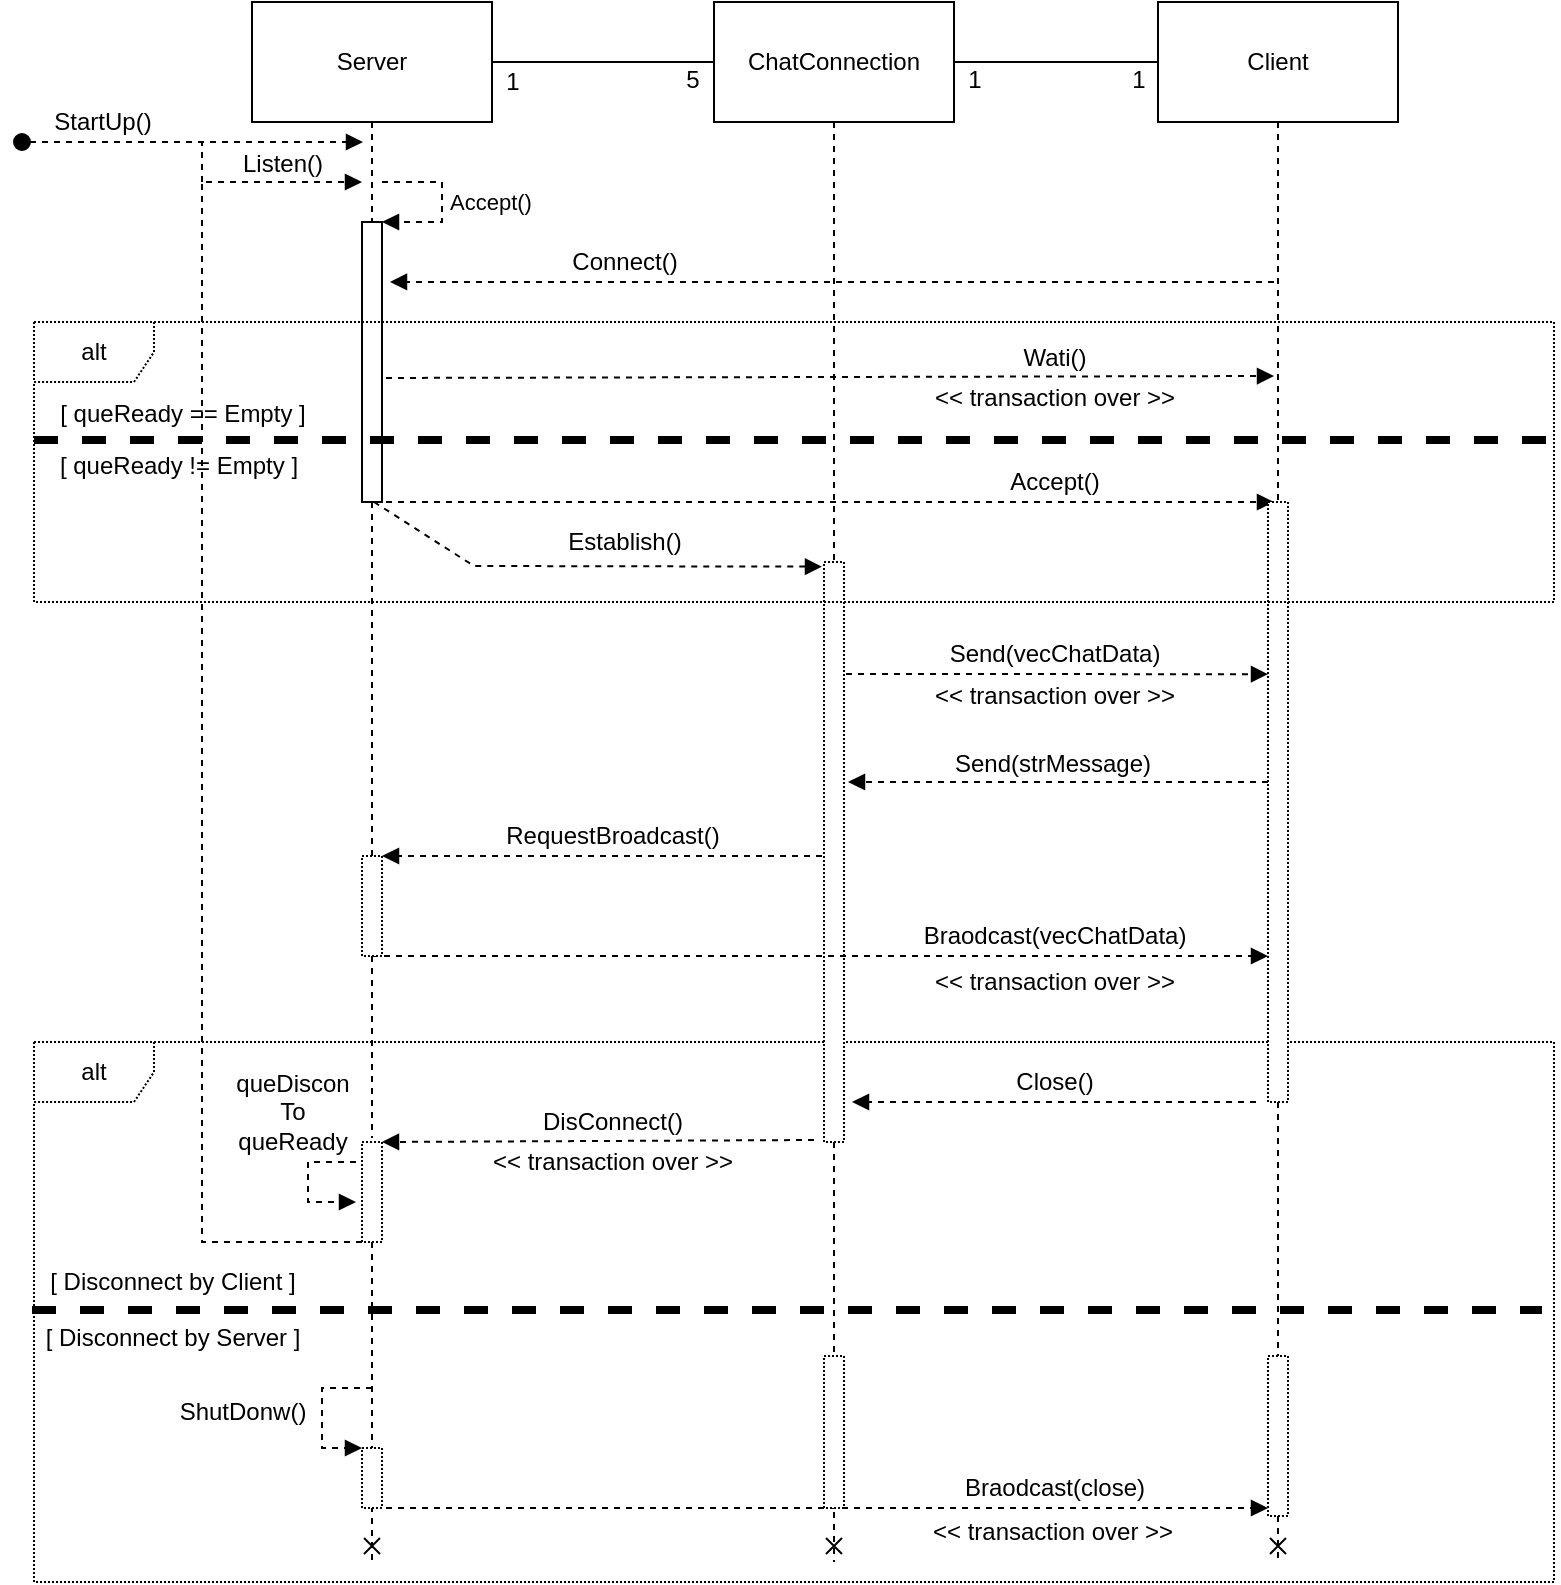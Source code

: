<mxfile version="18.0.4" type="device"><diagram id="kgpKYQtTHZ0yAKxKKP6v" name="Page-1"><mxGraphModel dx="1053" dy="635" grid="1" gridSize="10" guides="1" tooltips="1" connect="1" arrows="1" fold="1" page="1" pageScale="1" pageWidth="850" pageHeight="1100" math="0" shadow="0"><root><mxCell id="0"/><mxCell id="1" parent="0"/><mxCell id="x-jvGoOtc-xenpQawH3j-113" value="alt" style="shape=umlFrame;whiteSpace=wrap;html=1;dashed=1;dashPattern=1 1;" vertex="1" parent="1"><mxGeometry x="46" y="665" width="760" height="270" as="geometry"/></mxCell><mxCell id="x-jvGoOtc-xenpQawH3j-3" style="edgeStyle=orthogonalEdgeStyle;rounded=0;orthogonalLoop=1;jettySize=auto;html=1;exitX=0.5;exitY=1;exitDx=0;exitDy=0;endArrow=cross;endFill=0;dashed=1;startArrow=none;" edge="1" parent="1" source="x-jvGoOtc-xenpQawH3j-95"><mxGeometry relative="1" as="geometry"><mxPoint x="215" y="925" as="targetPoint"/><mxPoint x="215" y="355" as="sourcePoint"/></mxGeometry></mxCell><mxCell id="x-jvGoOtc-xenpQawH3j-50" style="edgeStyle=orthogonalEdgeStyle;rounded=0;jumpStyle=none;orthogonalLoop=1;jettySize=auto;html=1;exitX=1;exitY=0.5;exitDx=0;exitDy=0;entryX=0;entryY=0.5;entryDx=0;entryDy=0;endArrow=none;endFill=0;sourcePerimeterSpacing=0;strokeWidth=1;" edge="1" parent="1" source="x-jvGoOtc-xenpQawH3j-1" target="x-jvGoOtc-xenpQawH3j-38"><mxGeometry relative="1" as="geometry"/></mxCell><mxCell id="x-jvGoOtc-xenpQawH3j-1" value="Server" style="rounded=0;whiteSpace=wrap;html=1;" vertex="1" parent="1"><mxGeometry x="155" y="145" width="120" height="60" as="geometry"/></mxCell><mxCell id="x-jvGoOtc-xenpQawH3j-8" value="Accept()" style="edgeStyle=orthogonalEdgeStyle;html=1;align=left;spacingLeft=2;endArrow=block;rounded=0;entryX=1;entryY=0;dashed=1;" edge="1" parent="1"><mxGeometry relative="1" as="geometry"><mxPoint x="220" y="235" as="sourcePoint"/><Array as="points"><mxPoint x="250" y="235"/></Array><mxPoint x="220" y="255" as="targetPoint"/></mxGeometry></mxCell><mxCell id="x-jvGoOtc-xenpQawH3j-13" value="" style="html=1;points=[];perimeter=orthogonalPerimeter;" vertex="1" parent="1"><mxGeometry x="210" y="255" width="10" height="140" as="geometry"/></mxCell><mxCell id="x-jvGoOtc-xenpQawH3j-14" value="" style="edgeStyle=orthogonalEdgeStyle;rounded=0;orthogonalLoop=1;jettySize=auto;html=1;exitX=0.5;exitY=1;exitDx=0;exitDy=0;endArrow=none;endFill=0;dashed=1;startArrow=none;" edge="1" parent="1" source="x-jvGoOtc-xenpQawH3j-1" target="x-jvGoOtc-xenpQawH3j-13"><mxGeometry relative="1" as="geometry"><mxPoint x="215" y="805" as="targetPoint"/><mxPoint x="215" y="225" as="sourcePoint"/></mxGeometry></mxCell><mxCell id="x-jvGoOtc-xenpQawH3j-17" style="edgeStyle=orthogonalEdgeStyle;rounded=0;orthogonalLoop=1;jettySize=auto;html=1;exitX=0.5;exitY=1;exitDx=0;exitDy=0;dashed=1;endArrow=cross;endFill=0;startArrow=none;" edge="1" parent="1" source="x-jvGoOtc-xenpQawH3j-115"><mxGeometry relative="1" as="geometry"><mxPoint x="668" y="925" as="targetPoint"/></mxGeometry></mxCell><mxCell id="x-jvGoOtc-xenpQawH3j-16" value="Client" style="rounded=0;whiteSpace=wrap;html=1;" vertex="1" parent="1"><mxGeometry x="608" y="145" width="120" height="60" as="geometry"/></mxCell><mxCell id="x-jvGoOtc-xenpQawH3j-18" value="" style="html=1;verticalAlign=bottom;endArrow=block;rounded=0;dashed=1;entryX=1.4;entryY=0.214;entryDx=0;entryDy=0;entryPerimeter=0;" edge="1" parent="1" target="x-jvGoOtc-xenpQawH3j-13"><mxGeometry width="80" relative="1" as="geometry"><mxPoint x="666" y="285" as="sourcePoint"/><mxPoint x="151" y="285" as="targetPoint"/></mxGeometry></mxCell><mxCell id="x-jvGoOtc-xenpQawH3j-19" value="" style="html=1;verticalAlign=bottom;endArrow=block;rounded=0;dashed=1;exitX=1.2;exitY=0.557;exitDx=0;exitDy=0;exitPerimeter=0;" edge="1" parent="1" source="x-jvGoOtc-xenpQawH3j-13"><mxGeometry width="80" relative="1" as="geometry"><mxPoint x="151" y="332.5" as="sourcePoint"/><mxPoint x="666" y="332" as="targetPoint"/></mxGeometry></mxCell><mxCell id="x-jvGoOtc-xenpQawH3j-20" value="Connect()" style="text;html=1;align=center;verticalAlign=middle;resizable=0;points=[];autosize=1;strokeColor=none;fillColor=none;" vertex="1" parent="1"><mxGeometry x="306" y="265" width="70" height="20" as="geometry"/></mxCell><mxCell id="x-jvGoOtc-xenpQawH3j-23" value="Wati()" style="text;html=1;align=center;verticalAlign=middle;resizable=0;points=[];autosize=1;strokeColor=none;fillColor=none;" vertex="1" parent="1"><mxGeometry x="531" y="313" width="50" height="20" as="geometry"/></mxCell><mxCell id="x-jvGoOtc-xenpQawH3j-25" value="" style="html=1;verticalAlign=bottom;endArrow=block;rounded=0;dashed=1;exitX=0.6;exitY=1;exitDx=0;exitDy=0;exitPerimeter=0;" edge="1" parent="1" source="x-jvGoOtc-xenpQawH3j-13"><mxGeometry width="80" relative="1" as="geometry"><mxPoint x="151" y="395" as="sourcePoint"/><mxPoint x="666" y="395" as="targetPoint"/></mxGeometry></mxCell><mxCell id="x-jvGoOtc-xenpQawH3j-26" value="Accept()" style="text;html=1;align=center;verticalAlign=middle;resizable=0;points=[];autosize=1;strokeColor=none;fillColor=none;" vertex="1" parent="1"><mxGeometry x="526" y="375" width="60" height="20" as="geometry"/></mxCell><mxCell id="x-jvGoOtc-xenpQawH3j-33" value="" style="edgeStyle=orthogonalEdgeStyle;rounded=0;orthogonalLoop=1;jettySize=auto;html=1;exitX=0.5;exitY=1;exitDx=0;exitDy=0;dashed=1;endArrow=none;endFill=0;" edge="1" parent="1" source="x-jvGoOtc-xenpQawH3j-16" target="x-jvGoOtc-xenpQawH3j-32"><mxGeometry relative="1" as="geometry"><mxPoint x="706" y="835" as="targetPoint"/><mxPoint x="706" y="265" as="sourcePoint"/></mxGeometry></mxCell><mxCell id="x-jvGoOtc-xenpQawH3j-34" value="" style="endArrow=none;html=1;strokeWidth=4;rounded=0;exitX=0;exitY=0.421;exitDx=0;exitDy=0;exitPerimeter=0;entryX=0.999;entryY=0.421;entryDx=0;entryDy=0;entryPerimeter=0;dashed=1;jumpStyle=none;sourcePerimeterSpacing=0;" edge="1" parent="1" source="x-jvGoOtc-xenpQawH3j-28" target="x-jvGoOtc-xenpQawH3j-28"><mxGeometry width="50" height="50" relative="1" as="geometry"><mxPoint x="406" y="405" as="sourcePoint"/><mxPoint x="456" y="355" as="targetPoint"/></mxGeometry></mxCell><mxCell id="x-jvGoOtc-xenpQawH3j-35" value="[ queReady == Empty ]" style="text;html=1;align=center;verticalAlign=middle;resizable=0;points=[];autosize=1;strokeColor=none;fillColor=none;" vertex="1" parent="1"><mxGeometry x="50" y="341" width="140" height="20" as="geometry"/></mxCell><mxCell id="x-jvGoOtc-xenpQawH3j-36" value="[ queReady != Empty ]" style="text;html=1;align=center;verticalAlign=middle;resizable=0;points=[];autosize=1;strokeColor=none;fillColor=none;" vertex="1" parent="1"><mxGeometry x="53" y="367" width="130" height="20" as="geometry"/></mxCell><mxCell id="x-jvGoOtc-xenpQawH3j-37" value="&amp;lt;&amp;lt; transaction over &amp;gt;&amp;gt;" style="text;html=1;align=center;verticalAlign=middle;resizable=0;points=[];autosize=1;strokeColor=none;fillColor=none;" vertex="1" parent="1"><mxGeometry x="486" y="333" width="140" height="20" as="geometry"/></mxCell><mxCell id="x-jvGoOtc-xenpQawH3j-39" style="edgeStyle=orthogonalEdgeStyle;rounded=0;orthogonalLoop=1;jettySize=auto;html=1;exitX=0.5;exitY=1;exitDx=0;exitDy=0;dashed=1;endArrow=cross;endFill=0;startArrow=none;" edge="1" parent="1" source="x-jvGoOtc-xenpQawH3j-123"><mxGeometry relative="1" as="geometry"><mxPoint x="446" y="925" as="targetPoint"/><Array as="points"><mxPoint x="446" y="824"/></Array></mxGeometry></mxCell><mxCell id="x-jvGoOtc-xenpQawH3j-54" style="edgeStyle=orthogonalEdgeStyle;rounded=0;jumpStyle=none;orthogonalLoop=1;jettySize=auto;html=1;exitX=1;exitY=0.5;exitDx=0;exitDy=0;entryX=0;entryY=0.5;entryDx=0;entryDy=0;endArrow=none;endFill=0;sourcePerimeterSpacing=0;strokeWidth=1;" edge="1" parent="1" source="x-jvGoOtc-xenpQawH3j-38" target="x-jvGoOtc-xenpQawH3j-16"><mxGeometry relative="1" as="geometry"/></mxCell><mxCell id="x-jvGoOtc-xenpQawH3j-38" value="ChatConnection" style="rounded=0;whiteSpace=wrap;html=1;" vertex="1" parent="1"><mxGeometry x="386" y="145" width="120" height="60" as="geometry"/></mxCell><mxCell id="x-jvGoOtc-xenpQawH3j-42" value="" style="edgeStyle=orthogonalEdgeStyle;rounded=0;orthogonalLoop=1;jettySize=auto;html=1;exitX=0.5;exitY=1;exitDx=0;exitDy=0;dashed=1;endArrow=none;endFill=0;" edge="1" parent="1" source="x-jvGoOtc-xenpQawH3j-38" target="x-jvGoOtc-xenpQawH3j-40"><mxGeometry relative="1" as="geometry"><mxPoint x="430" y="807" as="targetPoint"/><mxPoint x="446" y="505" as="sourcePoint"/><Array as="points"/></mxGeometry></mxCell><mxCell id="x-jvGoOtc-xenpQawH3j-43" value="" style="html=1;verticalAlign=bottom;endArrow=block;rounded=0;dashed=1;entryX=-0.1;entryY=0.008;entryDx=0;entryDy=0;entryPerimeter=0;" edge="1" parent="1" target="x-jvGoOtc-xenpQawH3j-40"><mxGeometry width="80" relative="1" as="geometry"><mxPoint x="216" y="395" as="sourcePoint"/><mxPoint x="446" y="475" as="targetPoint"/><Array as="points"><mxPoint x="266" y="427"/></Array></mxGeometry></mxCell><mxCell id="x-jvGoOtc-xenpQawH3j-45" value="Establish()" style="text;html=1;align=center;verticalAlign=middle;resizable=0;points=[];autosize=1;strokeColor=none;fillColor=none;" vertex="1" parent="1"><mxGeometry x="306" y="405" width="70" height="20" as="geometry"/></mxCell><mxCell id="x-jvGoOtc-xenpQawH3j-51" value="1" style="text;html=1;align=center;verticalAlign=middle;resizable=0;points=[];autosize=1;strokeColor=none;fillColor=none;" vertex="1" parent="1"><mxGeometry x="275" y="175" width="20" height="20" as="geometry"/></mxCell><mxCell id="x-jvGoOtc-xenpQawH3j-52" value="5" style="text;html=1;align=center;verticalAlign=middle;resizable=0;points=[];autosize=1;strokeColor=none;fillColor=none;" vertex="1" parent="1"><mxGeometry x="365" y="174" width="20" height="20" as="geometry"/></mxCell><mxCell id="x-jvGoOtc-xenpQawH3j-55" value="1" style="text;html=1;align=center;verticalAlign=middle;resizable=0;points=[];autosize=1;strokeColor=none;fillColor=none;" vertex="1" parent="1"><mxGeometry x="506" y="174" width="20" height="20" as="geometry"/></mxCell><mxCell id="x-jvGoOtc-xenpQawH3j-56" value="1" style="text;html=1;align=center;verticalAlign=middle;resizable=0;points=[];autosize=1;strokeColor=none;fillColor=none;" vertex="1" parent="1"><mxGeometry x="588" y="174" width="20" height="20" as="geometry"/></mxCell><mxCell id="x-jvGoOtc-xenpQawH3j-61" value="" style="html=1;verticalAlign=bottom;endArrow=block;rounded=0;sourcePerimeterSpacing=0;strokeWidth=1;jumpStyle=none;entryX=0;entryY=0.287;entryDx=0;entryDy=0;entryPerimeter=0;dashed=1;" edge="1" parent="1" target="x-jvGoOtc-xenpQawH3j-32"><mxGeometry width="80" relative="1" as="geometry"><mxPoint x="446" y="481" as="sourcePoint"/><mxPoint x="531" y="465" as="targetPoint"/></mxGeometry></mxCell><mxCell id="x-jvGoOtc-xenpQawH3j-63" value="Send(vecChatData)" style="text;html=1;align=center;verticalAlign=middle;resizable=0;points=[];autosize=1;strokeColor=none;fillColor=none;" vertex="1" parent="1"><mxGeometry x="496" y="461" width="120" height="20" as="geometry"/></mxCell><mxCell id="x-jvGoOtc-xenpQawH3j-65" value="" style="html=1;verticalAlign=bottom;endArrow=block;rounded=0;sourcePerimeterSpacing=0;strokeWidth=1;jumpStyle=none;dashed=1;" edge="1" parent="1"><mxGeometry width="80" relative="1" as="geometry"><mxPoint x="663" y="535" as="sourcePoint"/><mxPoint x="453" y="535" as="targetPoint"/></mxGeometry></mxCell><mxCell id="x-jvGoOtc-xenpQawH3j-40" value="" style="html=1;points=[];perimeter=orthogonalPerimeter;dashed=1;dashPattern=1 1;" vertex="1" parent="1"><mxGeometry x="441" y="425" width="10" height="290" as="geometry"/></mxCell><mxCell id="x-jvGoOtc-xenpQawH3j-67" value="Send(strMessage)" style="text;html=1;align=center;verticalAlign=middle;resizable=0;points=[];autosize=1;strokeColor=none;fillColor=none;" vertex="1" parent="1"><mxGeometry x="500" y="516" width="110" height="20" as="geometry"/></mxCell><mxCell id="x-jvGoOtc-xenpQawH3j-72" value="RequestBroadcast()" style="text;html=1;align=center;verticalAlign=middle;resizable=0;points=[];autosize=1;strokeColor=none;fillColor=none;" vertex="1" parent="1"><mxGeometry x="275" y="552" width="120" height="20" as="geometry"/></mxCell><mxCell id="x-jvGoOtc-xenpQawH3j-74" value="" style="edgeStyle=orthogonalEdgeStyle;rounded=0;orthogonalLoop=1;jettySize=auto;html=1;exitX=0.5;exitY=1;exitDx=0;exitDy=0;endArrow=none;endFill=0;dashed=1;startArrow=none;" edge="1" parent="1" source="x-jvGoOtc-xenpQawH3j-13" target="x-jvGoOtc-xenpQawH3j-73"><mxGeometry relative="1" as="geometry"><mxPoint x="215" y="805" as="targetPoint"/><mxPoint x="215" y="395" as="sourcePoint"/></mxGeometry></mxCell><mxCell id="x-jvGoOtc-xenpQawH3j-71" value="" style="html=1;verticalAlign=bottom;endArrow=block;rounded=0;sourcePerimeterSpacing=0;strokeWidth=1;jumpStyle=none;dashed=1;" edge="1" parent="1"><mxGeometry width="80" relative="1" as="geometry"><mxPoint x="440" y="572" as="sourcePoint"/><mxPoint x="220" y="572" as="targetPoint"/></mxGeometry></mxCell><mxCell id="x-jvGoOtc-xenpQawH3j-79" value="" style="html=1;verticalAlign=bottom;endArrow=block;rounded=0;dashed=1;sourcePerimeterSpacing=0;strokeWidth=1;jumpStyle=none;" edge="1" parent="1"><mxGeometry width="80" relative="1" as="geometry"><mxPoint x="215" y="622" as="sourcePoint"/><mxPoint x="663" y="622" as="targetPoint"/></mxGeometry></mxCell><mxCell id="x-jvGoOtc-xenpQawH3j-80" value="Braodcast(vecChatData)" style="text;html=1;align=center;verticalAlign=middle;resizable=0;points=[];autosize=1;strokeColor=none;fillColor=none;" vertex="1" parent="1"><mxGeometry x="481" y="602" width="150" height="20" as="geometry"/></mxCell><mxCell id="x-jvGoOtc-xenpQawH3j-81" value="" style="html=1;verticalAlign=bottom;endArrow=block;rounded=0;dashed=1;sourcePerimeterSpacing=0;strokeWidth=1;jumpStyle=none;entryX=1.3;entryY=1;entryDx=0;entryDy=0;entryPerimeter=0;" edge="1" parent="1"><mxGeometry width="80" relative="1" as="geometry"><mxPoint x="657" y="695" as="sourcePoint"/><mxPoint x="455" y="695" as="targetPoint"/></mxGeometry></mxCell><mxCell id="x-jvGoOtc-xenpQawH3j-32" value="" style="html=1;points=[];perimeter=orthogonalPerimeter;dashed=1;dashPattern=1 1;" vertex="1" parent="1"><mxGeometry x="663" y="395" width="10" height="300" as="geometry"/></mxCell><mxCell id="x-jvGoOtc-xenpQawH3j-28" value="alt" style="shape=umlFrame;whiteSpace=wrap;html=1;dashed=1;dashPattern=1 1;" vertex="1" parent="1"><mxGeometry x="46" y="305" width="760" height="140" as="geometry"/></mxCell><mxCell id="x-jvGoOtc-xenpQawH3j-82" value="Close()" style="text;html=1;align=center;verticalAlign=middle;resizable=0;points=[];autosize=1;strokeColor=none;fillColor=none;" vertex="1" parent="1"><mxGeometry x="531" y="675" width="50" height="20" as="geometry"/></mxCell><mxCell id="x-jvGoOtc-xenpQawH3j-86" value="" style="html=1;verticalAlign=bottom;startArrow=oval;startFill=1;endArrow=block;startSize=8;rounded=0;dashed=1;sourcePerimeterSpacing=0;strokeWidth=1;jumpStyle=none;" edge="1" parent="1"><mxGeometry width="60" relative="1" as="geometry"><mxPoint x="40" y="215" as="sourcePoint"/><mxPoint x="210.5" y="215" as="targetPoint"/></mxGeometry></mxCell><mxCell id="x-jvGoOtc-xenpQawH3j-87" value="StartUp()" style="text;html=1;align=center;verticalAlign=middle;resizable=0;points=[];autosize=1;strokeColor=none;fillColor=none;" vertex="1" parent="1"><mxGeometry x="50" y="195" width="60" height="20" as="geometry"/></mxCell><mxCell id="x-jvGoOtc-xenpQawH3j-90" value="&amp;lt;&amp;lt; transaction over &amp;gt;&amp;gt;" style="text;html=1;align=center;verticalAlign=middle;resizable=0;points=[];autosize=1;strokeColor=none;fillColor=none;" vertex="1" parent="1"><mxGeometry x="486" y="625" width="140" height="20" as="geometry"/></mxCell><mxCell id="x-jvGoOtc-xenpQawH3j-73" value="" style="html=1;points=[];perimeter=orthogonalPerimeter;dashed=1;dashPattern=1 1;" vertex="1" parent="1"><mxGeometry x="210" y="572" width="10" height="50" as="geometry"/></mxCell><mxCell id="x-jvGoOtc-xenpQawH3j-92" value="&amp;lt;&amp;lt; transaction over &amp;gt;&amp;gt;" style="text;html=1;align=center;verticalAlign=middle;resizable=0;points=[];autosize=1;strokeColor=none;fillColor=none;" vertex="1" parent="1"><mxGeometry x="486" y="482" width="140" height="20" as="geometry"/></mxCell><mxCell id="x-jvGoOtc-xenpQawH3j-93" value="" style="html=1;verticalAlign=bottom;endArrow=block;rounded=0;dashed=1;sourcePerimeterSpacing=0;strokeWidth=1;jumpStyle=none;" edge="1" parent="1"><mxGeometry width="80" relative="1" as="geometry"><mxPoint x="436" y="714" as="sourcePoint"/><mxPoint x="220" y="715" as="targetPoint"/></mxGeometry></mxCell><mxCell id="x-jvGoOtc-xenpQawH3j-94" value="DisConnect()" style="text;html=1;align=center;verticalAlign=middle;resizable=0;points=[];autosize=1;strokeColor=none;fillColor=none;" vertex="1" parent="1"><mxGeometry x="290" y="695" width="90" height="20" as="geometry"/></mxCell><mxCell id="x-jvGoOtc-xenpQawH3j-95" value="" style="html=1;points=[];perimeter=orthogonalPerimeter;dashed=1;dashPattern=1 1;" vertex="1" parent="1"><mxGeometry x="210" y="715" width="10" height="50" as="geometry"/></mxCell><mxCell id="x-jvGoOtc-xenpQawH3j-97" value="" style="edgeStyle=orthogonalEdgeStyle;html=1;align=left;spacingLeft=2;endArrow=block;rounded=0;dashed=1;sourcePerimeterSpacing=0;strokeWidth=1;jumpStyle=none;" edge="1" parent="1"><mxGeometry x="0.133" y="-63" relative="1" as="geometry"><mxPoint x="207" y="725" as="sourcePoint"/><Array as="points"><mxPoint x="183" y="725"/><mxPoint x="183" y="745"/></Array><mxPoint x="207" y="745" as="targetPoint"/><mxPoint x="-60" y="-43" as="offset"/></mxGeometry></mxCell><mxCell id="x-jvGoOtc-xenpQawH3j-98" value="queDiscon&lt;br&gt;To&lt;br&gt;queReady" style="text;html=1;align=center;verticalAlign=middle;resizable=0;points=[];autosize=1;strokeColor=none;fillColor=none;" vertex="1" parent="1"><mxGeometry x="140" y="675" width="70" height="50" as="geometry"/></mxCell><mxCell id="x-jvGoOtc-xenpQawH3j-99" value="" style="html=1;verticalAlign=bottom;endArrow=block;rounded=0;dashed=1;sourcePerimeterSpacing=0;strokeWidth=1;jumpStyle=none;" edge="1" parent="1"><mxGeometry width="80" relative="1" as="geometry"><mxPoint x="210" y="765" as="sourcePoint"/><mxPoint x="210" y="235" as="targetPoint"/><Array as="points"><mxPoint x="130" y="765"/><mxPoint x="130" y="235"/></Array></mxGeometry></mxCell><mxCell id="x-jvGoOtc-xenpQawH3j-102" value="Listen()" style="text;html=1;align=center;verticalAlign=middle;resizable=0;points=[];autosize=1;strokeColor=none;fillColor=none;" vertex="1" parent="1"><mxGeometry x="140" y="216" width="60" height="20" as="geometry"/></mxCell><mxCell id="x-jvGoOtc-xenpQawH3j-105" value="" style="endArrow=none;dashed=1;html=1;rounded=0;sourcePerimeterSpacing=0;strokeWidth=1;jumpStyle=none;" edge="1" parent="1"><mxGeometry width="50" height="50" relative="1" as="geometry"><mxPoint x="130" y="235" as="sourcePoint"/><mxPoint x="130" y="215" as="targetPoint"/></mxGeometry></mxCell><mxCell id="x-jvGoOtc-xenpQawH3j-108" value="" style="html=1;points=[];perimeter=orthogonalPerimeter;dashed=1;dashPattern=1 1;" vertex="1" parent="1"><mxGeometry x="210" y="868" width="10" height="30" as="geometry"/></mxCell><mxCell id="x-jvGoOtc-xenpQawH3j-109" value="" style="edgeStyle=orthogonalEdgeStyle;html=1;align=left;spacingLeft=2;endArrow=block;rounded=0;dashed=1;sourcePerimeterSpacing=0;strokeWidth=1;jumpStyle=none;" edge="1" parent="1"><mxGeometry relative="1" as="geometry"><mxPoint x="215" y="838" as="sourcePoint"/><Array as="points"><mxPoint x="190" y="838"/><mxPoint x="190" y="868"/></Array><mxPoint x="210" y="868" as="targetPoint"/></mxGeometry></mxCell><mxCell id="x-jvGoOtc-xenpQawH3j-110" value="ShutDonw()" style="text;html=1;align=center;verticalAlign=middle;resizable=0;points=[];autosize=1;strokeColor=none;fillColor=none;" vertex="1" parent="1"><mxGeometry x="110" y="840" width="80" height="20" as="geometry"/></mxCell><mxCell id="x-jvGoOtc-xenpQawH3j-111" value="" style="html=1;verticalAlign=bottom;endArrow=block;rounded=0;dashed=1;sourcePerimeterSpacing=0;strokeWidth=1;jumpStyle=none;" edge="1" parent="1" target="x-jvGoOtc-xenpQawH3j-115"><mxGeometry width="80" relative="1" as="geometry"><mxPoint x="222" y="898" as="sourcePoint"/><mxPoint x="440" y="898" as="targetPoint"/></mxGeometry></mxCell><mxCell id="x-jvGoOtc-xenpQawH3j-114" value="" style="edgeStyle=orthogonalEdgeStyle;rounded=0;orthogonalLoop=1;jettySize=auto;html=1;exitX=0.5;exitY=1;exitDx=0;exitDy=0;endArrow=none;endFill=0;dashed=1;startArrow=none;entryX=0.5;entryY=-0.04;entryDx=0;entryDy=0;entryPerimeter=0;" edge="1" parent="1" source="x-jvGoOtc-xenpQawH3j-73" target="x-jvGoOtc-xenpQawH3j-95"><mxGeometry relative="1" as="geometry"><mxPoint x="215" y="675" as="targetPoint"/><mxPoint x="215" y="622" as="sourcePoint"/><Array as="points"/></mxGeometry></mxCell><mxCell id="x-jvGoOtc-xenpQawH3j-116" value="" style="line;strokeWidth=4;fillColor=none;align=left;verticalAlign=middle;spacingTop=-1;spacingLeft=3;spacingRight=3;rotatable=0;labelPosition=right;points=[];portConstraint=eastwest;dashed=1;" vertex="1" parent="1"><mxGeometry x="45" y="795" width="755" height="8" as="geometry"/></mxCell><mxCell id="x-jvGoOtc-xenpQawH3j-119" value="&amp;lt;&amp;lt; transaction over &amp;gt;&amp;gt;" style="text;html=1;align=center;verticalAlign=middle;resizable=0;points=[];autosize=1;strokeColor=none;fillColor=none;" vertex="1" parent="1"><mxGeometry x="265" y="715" width="140" height="20" as="geometry"/></mxCell><mxCell id="x-jvGoOtc-xenpQawH3j-115" value="" style="html=1;points=[];perimeter=orthogonalPerimeter;dashed=1;dashPattern=1 1;" vertex="1" parent="1"><mxGeometry x="663" y="822" width="10" height="80" as="geometry"/></mxCell><mxCell id="x-jvGoOtc-xenpQawH3j-121" value="" style="edgeStyle=orthogonalEdgeStyle;rounded=0;orthogonalLoop=1;jettySize=auto;html=1;exitX=0.5;exitY=1;exitDx=0;exitDy=0;dashed=1;endArrow=none;endFill=0;startArrow=none;" edge="1" parent="1" source="x-jvGoOtc-xenpQawH3j-32" target="x-jvGoOtc-xenpQawH3j-115"><mxGeometry relative="1" as="geometry"><mxPoint x="668" y="955" as="targetPoint"/><mxPoint x="668" y="695" as="sourcePoint"/></mxGeometry></mxCell><mxCell id="x-jvGoOtc-xenpQawH3j-122" value="Braodcast(close)" style="text;html=1;align=center;verticalAlign=middle;resizable=0;points=[];autosize=1;strokeColor=none;fillColor=none;" vertex="1" parent="1"><mxGeometry x="501" y="878" width="110" height="20" as="geometry"/></mxCell><mxCell id="x-jvGoOtc-xenpQawH3j-123" value="" style="html=1;points=[];perimeter=orthogonalPerimeter;dashed=1;dashPattern=1 1;" vertex="1" parent="1"><mxGeometry x="441" y="822" width="10" height="76" as="geometry"/></mxCell><mxCell id="x-jvGoOtc-xenpQawH3j-124" value="" style="edgeStyle=orthogonalEdgeStyle;rounded=0;orthogonalLoop=1;jettySize=auto;html=1;exitX=0.5;exitY=1;exitDx=0;exitDy=0;dashed=1;endArrow=none;endFill=0;startArrow=none;" edge="1" parent="1" source="x-jvGoOtc-xenpQawH3j-40" target="x-jvGoOtc-xenpQawH3j-123"><mxGeometry relative="1" as="geometry"><mxPoint x="446" y="905" as="targetPoint"/><mxPoint x="446" y="715" as="sourcePoint"/><Array as="points"/></mxGeometry></mxCell><mxCell id="x-jvGoOtc-xenpQawH3j-125" value="[ Disconnect by Client ]" style="text;html=1;align=center;verticalAlign=middle;resizable=0;points=[];autosize=1;strokeColor=none;fillColor=none;" vertex="1" parent="1"><mxGeometry x="45" y="775" width="140" height="20" as="geometry"/></mxCell><mxCell id="x-jvGoOtc-xenpQawH3j-128" value="[ Disconnect by Server ]" style="text;html=1;align=center;verticalAlign=middle;resizable=0;points=[];autosize=1;strokeColor=none;fillColor=none;" vertex="1" parent="1"><mxGeometry x="45" y="803" width="140" height="20" as="geometry"/></mxCell><mxCell id="x-jvGoOtc-xenpQawH3j-129" value="&amp;lt;&amp;lt; transaction over &amp;gt;&amp;gt;" style="text;html=1;align=center;verticalAlign=middle;resizable=0;points=[];autosize=1;strokeColor=none;fillColor=none;" vertex="1" parent="1"><mxGeometry x="485" y="900" width="140" height="20" as="geometry"/></mxCell></root></mxGraphModel></diagram></mxfile>